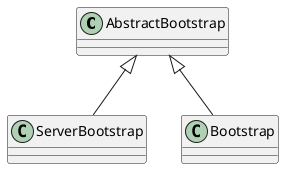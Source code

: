 ```uml
@startuml
class AbstractBootstrap{
}
class ServerBootstrap{
}
class Bootstrap{
}

AbstractBootstrap  		<|-- 	Bootstrap
AbstractBootstrap		<|--	ServerBootstrap

@enduml
```